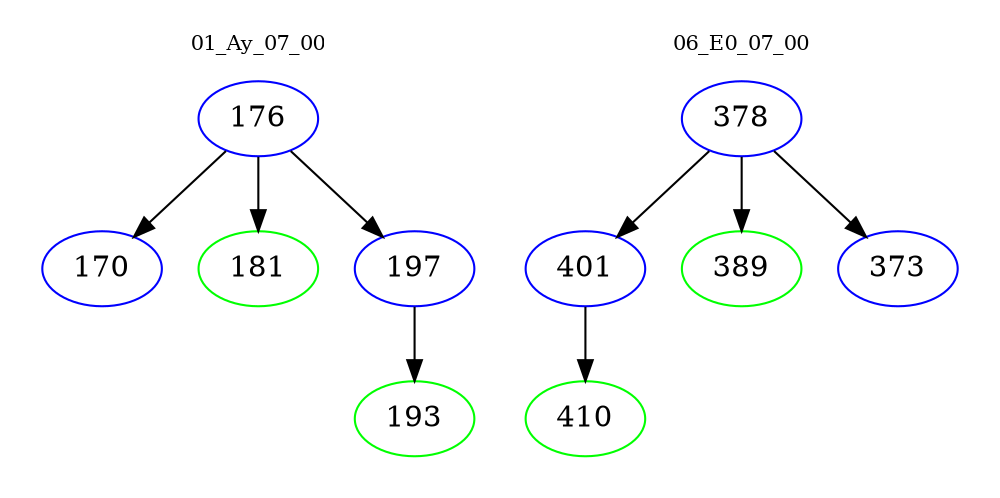 digraph{
subgraph cluster_0 {
color = white
label = "01_Ay_07_00";
fontsize=10;
T0_176 [label="176", color="blue"]
T0_176 -> T0_170 [color="black"]
T0_170 [label="170", color="blue"]
T0_176 -> T0_181 [color="black"]
T0_181 [label="181", color="green"]
T0_176 -> T0_197 [color="black"]
T0_197 [label="197", color="blue"]
T0_197 -> T0_193 [color="black"]
T0_193 [label="193", color="green"]
}
subgraph cluster_1 {
color = white
label = "06_E0_07_00";
fontsize=10;
T1_378 [label="378", color="blue"]
T1_378 -> T1_401 [color="black"]
T1_401 [label="401", color="blue"]
T1_401 -> T1_410 [color="black"]
T1_410 [label="410", color="green"]
T1_378 -> T1_389 [color="black"]
T1_389 [label="389", color="green"]
T1_378 -> T1_373 [color="black"]
T1_373 [label="373", color="blue"]
}
}
